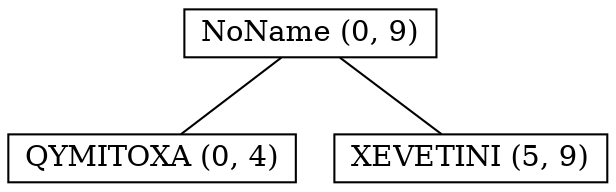 graph g {
	node [height=.1 shape=record]
	0 [label="NoName (0, 9)"]
	1 [label="QYMITOXA (0, 4)"]
	0 -- 1
	2 [label="XEVETINI (5, 9)"]
	0 -- 2
}
